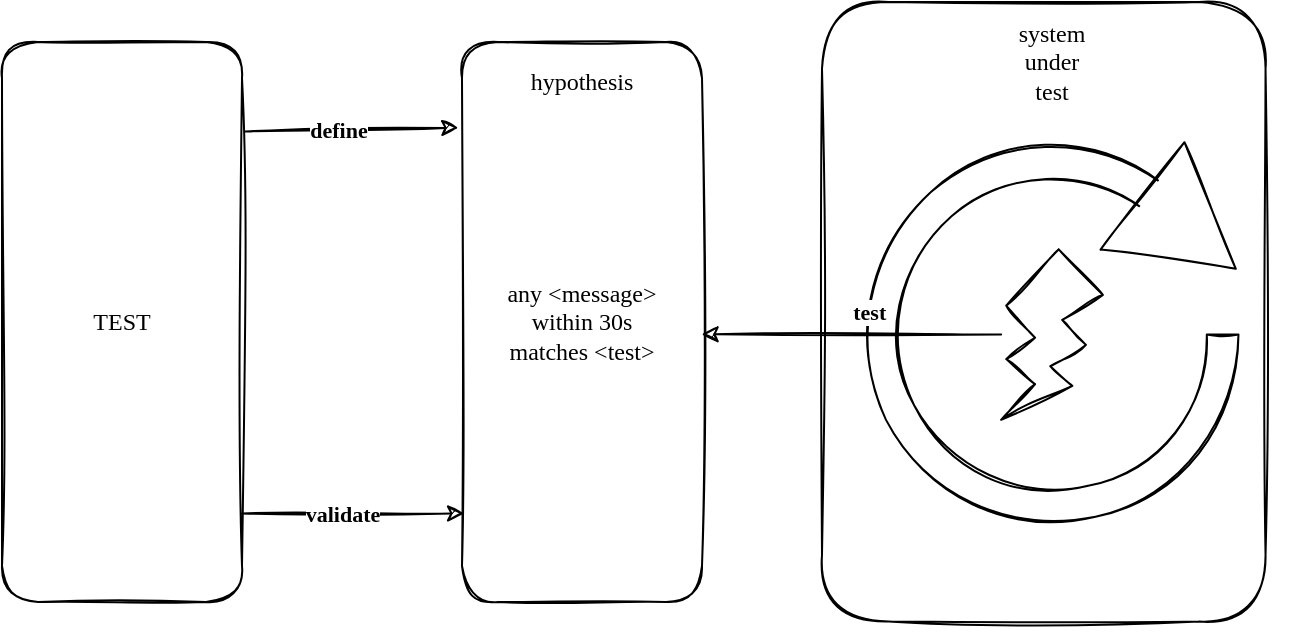 <mxfile version="14.6.13" type="device"><diagram id="hmpk31jqZ5pCLWHtVBtG" name="Page-1"><mxGraphModel dx="1642" dy="487" grid="1" gridSize="10" guides="1" tooltips="1" connect="1" arrows="1" fold="1" page="1" pageScale="1" pageWidth="827" pageHeight="1169" math="0" shadow="0"><root><mxCell id="0"/><mxCell id="1" parent="0"/><mxCell id="pAt7KB7IkTjwSmIp1j_Y-18" value="" style="group" vertex="1" connectable="0" parent="1"><mxGeometry x="211.77" y="90" width="220" height="247" as="geometry"/></mxCell><mxCell id="pAt7KB7IkTjwSmIp1j_Y-20" value="" style="rounded=1;whiteSpace=wrap;html=1;sketch=1;fontFamily=Handlee;fontSource=https%3A%2F%2Ffonts.googleapis.com%2Fcss%3Ffamily%3DHandlee;" vertex="1" parent="pAt7KB7IkTjwSmIp1j_Y-18"><mxGeometry x="-21.77" y="-70" width="221.77" height="309.78" as="geometry"/></mxCell><mxCell id="pAt7KB7IkTjwSmIp1j_Y-5" value="" style="verticalLabelPosition=bottom;verticalAlign=top;html=1;shape=mxgraph.basic.partConcEllipse;startAngle=0.25;endAngle=0.1;arcWidth=0.17;sketch=1;fontFamily=Handlee;fontSource=https%3A%2F%2Ffonts.googleapis.com%2Fcss%3Ffamily%3DHandlee;" vertex="1" parent="pAt7KB7IkTjwSmIp1j_Y-18"><mxGeometry y="2.567" width="186.467" height="187.433" as="geometry"/></mxCell><mxCell id="pAt7KB7IkTjwSmIp1j_Y-6" value="" style="triangle;whiteSpace=wrap;html=1;sketch=1;rotation=38;fontFamily=Handlee;fontSource=https%3A%2F%2Ffonts.googleapis.com%2Fcss%3Ffamily%3DHandlee;" vertex="1" parent="pAt7KB7IkTjwSmIp1j_Y-18"><mxGeometry x="132.222" y="11.087" width="59.178" height="68.157" as="geometry"/></mxCell><mxCell id="pAt7KB7IkTjwSmIp1j_Y-12" value="" style="verticalLabelPosition=bottom;verticalAlign=top;html=1;shape=mxgraph.basic.flash;sketch=1;fontFamily=Handlee;fontSource=https%3A%2F%2Ffonts.googleapis.com%2Fcss%3Ffamily%3DHandlee;" vertex="1" parent="pAt7KB7IkTjwSmIp1j_Y-18"><mxGeometry x="67.806" y="53.685" width="50.855" height="85.197" as="geometry"/></mxCell><mxCell id="pAt7KB7IkTjwSmIp1j_Y-21" value="system under test" style="text;html=1;strokeColor=none;fillColor=none;align=center;verticalAlign=middle;whiteSpace=wrap;rounded=0;sketch=1;fontFamily=Handlee;fontSource=https%3A%2F%2Ffonts.googleapis.com%2Fcss%3Ffamily%3DHandlee;" vertex="1" parent="pAt7KB7IkTjwSmIp1j_Y-18"><mxGeometry x="73.23" y="-50" width="40" height="20" as="geometry"/></mxCell><mxCell id="pAt7KB7IkTjwSmIp1j_Y-22" style="edgeStyle=none;rounded=0;sketch=1;orthogonalLoop=1;jettySize=auto;html=1;exitX=0.5;exitY=0;exitDx=0;exitDy=0;fontFamily=Handlee;fontSource=https%3A%2F%2Ffonts.googleapis.com%2Fcss%3Ffamily%3DHandlee;" edge="1" parent="pAt7KB7IkTjwSmIp1j_Y-18" source="pAt7KB7IkTjwSmIp1j_Y-21" target="pAt7KB7IkTjwSmIp1j_Y-21"><mxGeometry relative="1" as="geometry"/></mxCell><mxCell id="pAt7KB7IkTjwSmIp1j_Y-8" value="any &amp;lt;message&amp;gt;&lt;br&gt;within 30s&lt;br&gt;matches &amp;lt;test&amp;gt;" style="rounded=1;whiteSpace=wrap;html=1;sketch=1;fontFamily=Handlee;fontSource=https%3A%2F%2Ffonts.googleapis.com%2Fcss%3Ffamily%3DHandlee;" vertex="1" parent="1"><mxGeometry x="10" y="40" width="120" height="280" as="geometry"/></mxCell><mxCell id="pAt7KB7IkTjwSmIp1j_Y-10" style="rounded=0;sketch=1;orthogonalLoop=1;jettySize=auto;html=1;fontFamily=Handlee;fontSource=https%3A%2F%2Ffonts.googleapis.com%2Fcss%3Ffamily%3DHandlee;exitX=1.013;exitY=0.16;exitDx=0;exitDy=0;exitPerimeter=0;entryX=-0.015;entryY=0.153;entryDx=0;entryDy=0;entryPerimeter=0;" edge="1" parent="1" source="pAt7KB7IkTjwSmIp1j_Y-9" target="pAt7KB7IkTjwSmIp1j_Y-8"><mxGeometry relative="1" as="geometry"><Array as="points"/></mxGeometry></mxCell><mxCell id="pAt7KB7IkTjwSmIp1j_Y-11" value="&lt;b&gt;define&lt;/b&gt;" style="edgeLabel;html=1;align=center;verticalAlign=middle;resizable=0;points=[];fontFamily=Handlee;" vertex="1" connectable="0" parent="pAt7KB7IkTjwSmIp1j_Y-10"><mxGeometry x="-0.133" relative="1" as="geometry"><mxPoint as="offset"/></mxGeometry></mxCell><mxCell id="pAt7KB7IkTjwSmIp1j_Y-15" style="edgeStyle=none;rounded=0;sketch=1;orthogonalLoop=1;jettySize=auto;html=1;fontFamily=Handlee;fontSource=https%3A%2F%2Ffonts.googleapis.com%2Fcss%3Ffamily%3DHandlee;entryX=0.009;entryY=0.842;entryDx=0;entryDy=0;entryPerimeter=0;exitX=1;exitY=0.842;exitDx=0;exitDy=0;exitPerimeter=0;" edge="1" parent="1" source="pAt7KB7IkTjwSmIp1j_Y-9" target="pAt7KB7IkTjwSmIp1j_Y-8"><mxGeometry relative="1" as="geometry"><Array as="points"/></mxGeometry></mxCell><mxCell id="pAt7KB7IkTjwSmIp1j_Y-16" value="&lt;b&gt;validate&lt;/b&gt;" style="edgeLabel;html=1;align=center;verticalAlign=middle;resizable=0;points=[];fontFamily=Handlee;" vertex="1" connectable="0" parent="pAt7KB7IkTjwSmIp1j_Y-15"><mxGeometry x="0.197" relative="1" as="geometry"><mxPoint x="-17" as="offset"/></mxGeometry></mxCell><mxCell id="pAt7KB7IkTjwSmIp1j_Y-9" value="TEST" style="rounded=1;whiteSpace=wrap;html=1;sketch=1;fontFamily=Handlee;fontSource=https%3A%2F%2Ffonts.googleapis.com%2Fcss%3Ffamily%3DHandlee;" vertex="1" parent="1"><mxGeometry x="-220" y="40" width="120" height="280" as="geometry"/></mxCell><mxCell id="pAt7KB7IkTjwSmIp1j_Y-13" style="rounded=0;sketch=1;orthogonalLoop=1;jettySize=auto;html=1;fontFamily=Handlee;fontSource=https%3A%2F%2Ffonts.googleapis.com%2Fcss%3Ffamily%3DHandlee;entryX=0.998;entryY=0.522;entryDx=0;entryDy=0;entryPerimeter=0;" edge="1" parent="1" source="pAt7KB7IkTjwSmIp1j_Y-12" target="pAt7KB7IkTjwSmIp1j_Y-8"><mxGeometry relative="1" as="geometry"/></mxCell><mxCell id="pAt7KB7IkTjwSmIp1j_Y-14" value="&amp;nbsp;&lt;b&gt;test&lt;/b&gt;" style="edgeLabel;html=1;align=center;verticalAlign=middle;resizable=0;points=[];fontFamily=Handlee;" vertex="1" connectable="0" parent="pAt7KB7IkTjwSmIp1j_Y-13"><mxGeometry x="-0.313" y="-1" relative="1" as="geometry"><mxPoint x="-16" y="-10" as="offset"/></mxGeometry></mxCell><mxCell id="pAt7KB7IkTjwSmIp1j_Y-17" value="hypothesis" style="text;html=1;strokeColor=none;fillColor=none;align=center;verticalAlign=middle;whiteSpace=wrap;rounded=0;sketch=1;fontFamily=Handlee;fontSource=https%3A%2F%2Ffonts.googleapis.com%2Fcss%3Ffamily%3DHandlee;" vertex="1" parent="1"><mxGeometry x="50" y="50" width="40" height="20" as="geometry"/></mxCell></root></mxGraphModel></diagram></mxfile>